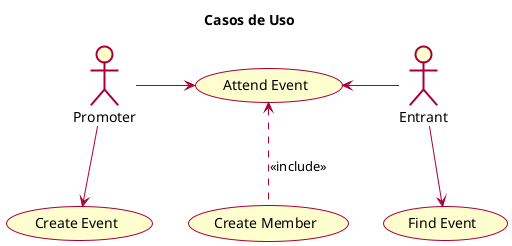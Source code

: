 @startuml Tutorial

title Casos de Uso

' =================================== TWEAKS ===================================
skin rose
skinparam classFontName Calibri
skinparam shadowing false
' ------------------------------------------------------------------------------

actor Promoter
actor Entrant

Promoter --> (Create Event)
Promoter -> (Attend Event)

Entrant --> (Find Event)
(Attend Event) <- Entrant

(Attend Event) <.. (Create Member)  : <<include>>

@enduml